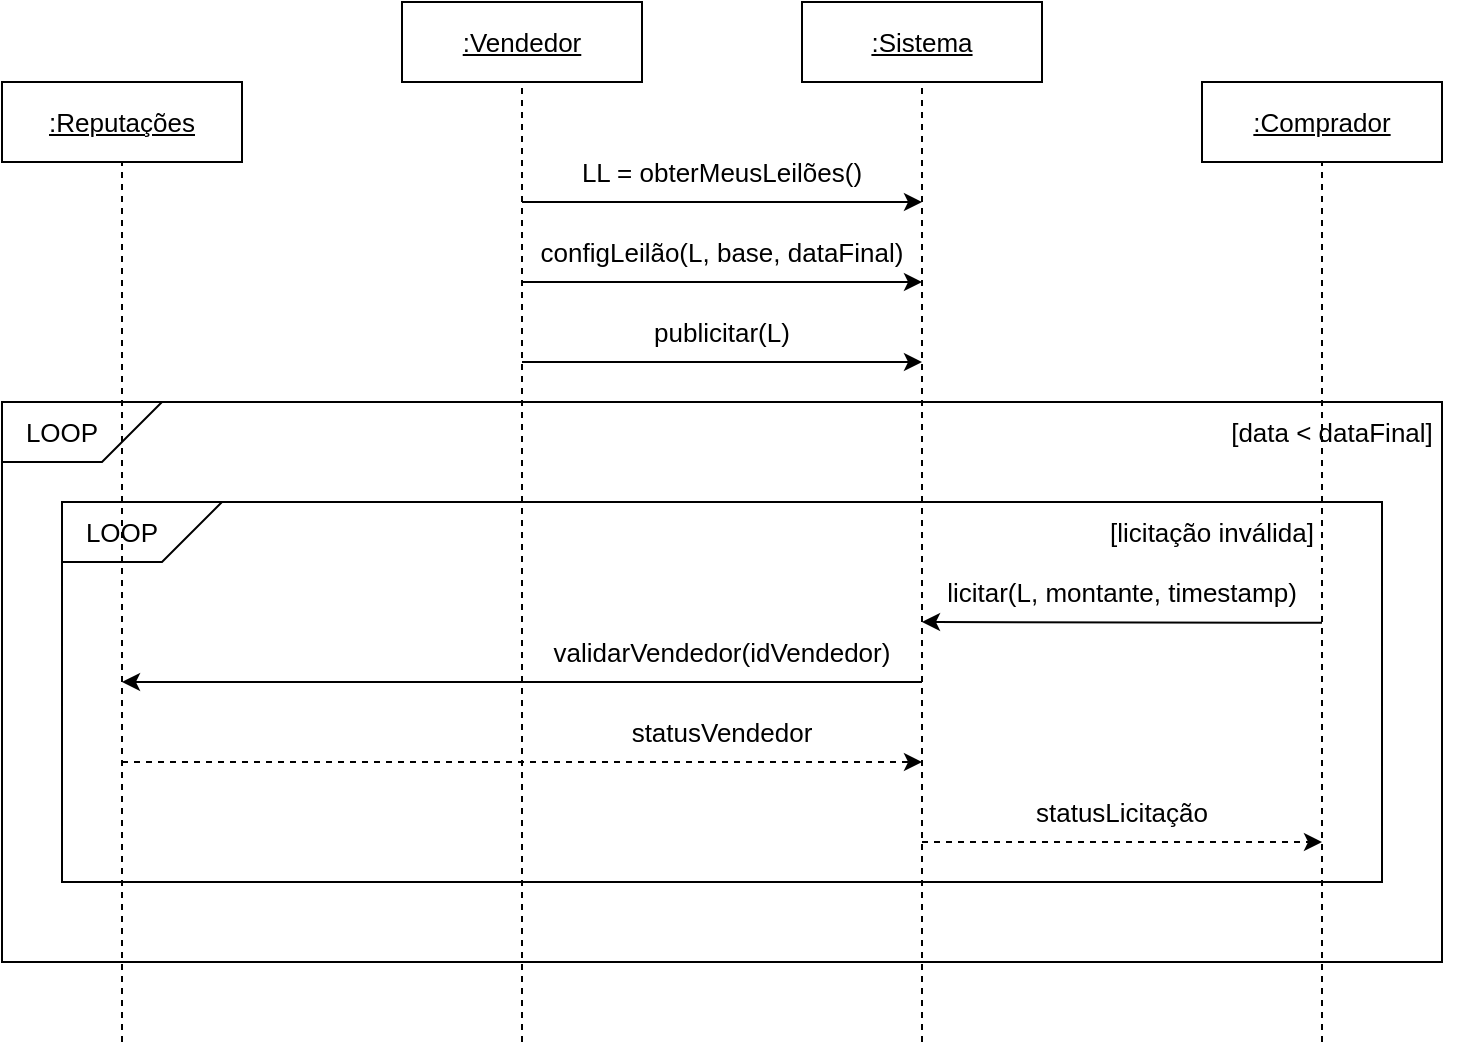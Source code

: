 <mxfile version="18.1.1" type="device"><diagram id="CkuuAFPeBTgD3vncC8q3" name="Page-1"><mxGraphModel dx="1185" dy="628" grid="1" gridSize="10" guides="1" tooltips="1" connect="1" arrows="1" fold="1" page="1" pageScale="1" pageWidth="827" pageHeight="1169" math="0" shadow="0"><root><mxCell id="0"/><mxCell id="1" parent="0"/><mxCell id="TFdUQ2f9A7EuVkcZQJ88-1" value="&lt;u&gt;&lt;font style=&quot;font-size: 13px;&quot;&gt;:Reputações&lt;/font&gt;&lt;/u&gt;" style="rounded=0;whiteSpace=wrap;html=1;" vertex="1" parent="1"><mxGeometry x="40" y="240" width="120" height="40" as="geometry"/></mxCell><mxCell id="TFdUQ2f9A7EuVkcZQJ88-2" value="&lt;u&gt;&lt;font style=&quot;font-size: 13px;&quot;&gt;:Comprador&lt;/font&gt;&lt;/u&gt;" style="rounded=0;whiteSpace=wrap;html=1;" vertex="1" parent="1"><mxGeometry x="640" y="240" width="120" height="40" as="geometry"/></mxCell><mxCell id="TFdUQ2f9A7EuVkcZQJ88-3" value="&lt;u&gt;&lt;font style=&quot;font-size: 13px;&quot;&gt;:Vendedor&lt;/font&gt;&lt;/u&gt;" style="rounded=0;whiteSpace=wrap;html=1;" vertex="1" parent="1"><mxGeometry x="240" y="200" width="120" height="40" as="geometry"/></mxCell><mxCell id="TFdUQ2f9A7EuVkcZQJ88-4" value="&lt;u&gt;&lt;font style=&quot;font-size: 13px;&quot;&gt;:Sistema&lt;/font&gt;&lt;/u&gt;" style="rounded=0;whiteSpace=wrap;html=1;" vertex="1" parent="1"><mxGeometry x="440" y="200" width="120" height="40" as="geometry"/></mxCell><mxCell id="TFdUQ2f9A7EuVkcZQJ88-5" value="" style="endArrow=none;dashed=1;html=1;rounded=0;entryX=0.5;entryY=1;entryDx=0;entryDy=0;" edge="1" parent="1" target="TFdUQ2f9A7EuVkcZQJ88-1"><mxGeometry width="50" height="50" relative="1" as="geometry"><mxPoint x="100" y="720" as="sourcePoint"/><mxPoint x="100" y="290" as="targetPoint"/></mxGeometry></mxCell><mxCell id="TFdUQ2f9A7EuVkcZQJ88-6" value="" style="endArrow=none;dashed=1;html=1;rounded=0;entryX=0.5;entryY=1;entryDx=0;entryDy=0;" edge="1" parent="1" target="TFdUQ2f9A7EuVkcZQJ88-3"><mxGeometry width="50" height="50" relative="1" as="geometry"><mxPoint x="300" y="720" as="sourcePoint"/><mxPoint x="300" y="250" as="targetPoint"/></mxGeometry></mxCell><mxCell id="TFdUQ2f9A7EuVkcZQJ88-7" value="" style="endArrow=none;dashed=1;html=1;rounded=0;entryX=0.5;entryY=1;entryDx=0;entryDy=0;" edge="1" parent="1" target="TFdUQ2f9A7EuVkcZQJ88-4"><mxGeometry width="50" height="50" relative="1" as="geometry"><mxPoint x="500" y="720" as="sourcePoint"/><mxPoint x="500.18" y="250" as="targetPoint"/></mxGeometry></mxCell><mxCell id="TFdUQ2f9A7EuVkcZQJ88-8" value="" style="endArrow=none;dashed=1;html=1;rounded=0;entryX=0.5;entryY=1;entryDx=0;entryDy=0;" edge="1" parent="1" target="TFdUQ2f9A7EuVkcZQJ88-2"><mxGeometry width="50" height="50" relative="1" as="geometry"><mxPoint x="700" y="720" as="sourcePoint"/><mxPoint x="699.76" y="290" as="targetPoint"/></mxGeometry></mxCell><mxCell id="TFdUQ2f9A7EuVkcZQJ88-9" value="" style="endArrow=classic;html=1;rounded=0;" edge="1" parent="1"><mxGeometry width="50" height="50" relative="1" as="geometry"><mxPoint x="300" y="300" as="sourcePoint"/><mxPoint x="500" y="300" as="targetPoint"/></mxGeometry></mxCell><mxCell id="TFdUQ2f9A7EuVkcZQJ88-10" value="" style="endArrow=classic;html=1;rounded=0;" edge="1" parent="1"><mxGeometry width="50" height="50" relative="1" as="geometry"><mxPoint x="300" y="340" as="sourcePoint"/><mxPoint x="500" y="340" as="targetPoint"/></mxGeometry></mxCell><mxCell id="TFdUQ2f9A7EuVkcZQJ88-11" value="" style="endArrow=classic;html=1;rounded=0;" edge="1" parent="1"><mxGeometry width="50" height="50" relative="1" as="geometry"><mxPoint x="300" y="380" as="sourcePoint"/><mxPoint x="500" y="380" as="targetPoint"/></mxGeometry></mxCell><mxCell id="TFdUQ2f9A7EuVkcZQJ88-12" value="&lt;font style=&quot;font-size: 13px;&quot;&gt;LL = obterMeusLeilões()&lt;/font&gt;" style="text;html=1;strokeColor=none;fillColor=none;align=center;verticalAlign=middle;whiteSpace=wrap;rounded=0;" vertex="1" parent="1"><mxGeometry x="320" y="270" width="160" height="30" as="geometry"/></mxCell><mxCell id="TFdUQ2f9A7EuVkcZQJ88-13" value="&lt;font style=&quot;font-size: 13px;&quot;&gt;configLeilão(L, base, dataFinal)&lt;/font&gt;" style="text;html=1;strokeColor=none;fillColor=none;align=center;verticalAlign=middle;whiteSpace=wrap;rounded=0;" vertex="1" parent="1"><mxGeometry x="300" y="310" width="200" height="30" as="geometry"/></mxCell><mxCell id="TFdUQ2f9A7EuVkcZQJ88-15" value="&lt;font style=&quot;font-size: 13px;&quot;&gt;publicitar(L)&lt;/font&gt;" style="text;html=1;strokeColor=none;fillColor=none;align=center;verticalAlign=middle;whiteSpace=wrap;rounded=0;" vertex="1" parent="1"><mxGeometry x="320" y="350" width="160" height="30" as="geometry"/></mxCell><mxCell id="TFdUQ2f9A7EuVkcZQJ88-17" value="" style="rounded=0;whiteSpace=wrap;html=1;fillColor=none;" vertex="1" parent="1"><mxGeometry x="40" y="400" width="720" height="280" as="geometry"/></mxCell><mxCell id="TFdUQ2f9A7EuVkcZQJ88-18" value="&lt;font style=&quot;font-size: 13px;&quot;&gt;[data &amp;lt; dataFinal]&lt;/font&gt;" style="text;html=1;strokeColor=none;fillColor=none;align=center;verticalAlign=middle;whiteSpace=wrap;rounded=0;" vertex="1" parent="1"><mxGeometry x="640" y="400" width="130" height="30" as="geometry"/></mxCell><mxCell id="TFdUQ2f9A7EuVkcZQJ88-20" value="" style="shape=card;whiteSpace=wrap;html=1;fontSize=13;fillColor=none;rotation=-180;" vertex="1" parent="1"><mxGeometry x="40" y="400" width="80" height="30" as="geometry"/></mxCell><mxCell id="TFdUQ2f9A7EuVkcZQJ88-21" value="" style="shape=card;whiteSpace=wrap;html=1;fontSize=13;fillColor=none;rotation=-180;" vertex="1" parent="1"><mxGeometry x="70" y="450" width="80" height="30" as="geometry"/></mxCell><mxCell id="TFdUQ2f9A7EuVkcZQJ88-22" value="" style="rounded=0;whiteSpace=wrap;html=1;fontSize=13;fillColor=none;" vertex="1" parent="1"><mxGeometry x="70" y="450" width="660" height="190" as="geometry"/></mxCell><mxCell id="TFdUQ2f9A7EuVkcZQJ88-23" value="" style="endArrow=classic;html=1;rounded=0;" edge="1" parent="1"><mxGeometry width="50" height="50" relative="1" as="geometry"><mxPoint x="700" y="510.42" as="sourcePoint"/><mxPoint x="500" y="510.0" as="targetPoint"/></mxGeometry></mxCell><mxCell id="TFdUQ2f9A7EuVkcZQJ88-26" value="" style="endArrow=classic;html=1;rounded=0;" edge="1" parent="1"><mxGeometry width="50" height="50" relative="1" as="geometry"><mxPoint x="500" y="540.0" as="sourcePoint"/><mxPoint x="100" y="540" as="targetPoint"/></mxGeometry></mxCell><mxCell id="TFdUQ2f9A7EuVkcZQJ88-27" value="" style="endArrow=classic;html=1;rounded=0;dashed=1;" edge="1" parent="1"><mxGeometry width="50" height="50" relative="1" as="geometry"><mxPoint x="500" y="620" as="sourcePoint"/><mxPoint x="700" y="620" as="targetPoint"/></mxGeometry></mxCell><mxCell id="TFdUQ2f9A7EuVkcZQJ88-29" value="" style="endArrow=classic;html=1;rounded=0;dashed=1;" edge="1" parent="1"><mxGeometry width="50" height="50" relative="1" as="geometry"><mxPoint x="100" y="580" as="sourcePoint"/><mxPoint x="500" y="580" as="targetPoint"/></mxGeometry></mxCell><mxCell id="TFdUQ2f9A7EuVkcZQJ88-32" value="LOOP" style="text;html=1;strokeColor=none;fillColor=none;align=center;verticalAlign=middle;whiteSpace=wrap;rounded=0;fontSize=13;" vertex="1" parent="1"><mxGeometry x="40" y="400" width="60" height="30" as="geometry"/></mxCell><mxCell id="TFdUQ2f9A7EuVkcZQJ88-33" value="LOOP" style="text;html=1;strokeColor=none;fillColor=none;align=center;verticalAlign=middle;whiteSpace=wrap;rounded=0;fontSize=13;" vertex="1" parent="1"><mxGeometry x="70" y="450" width="60" height="30" as="geometry"/></mxCell><mxCell id="TFdUQ2f9A7EuVkcZQJ88-34" value="&lt;font style=&quot;font-size: 13px;&quot;&gt;statusLicitação&lt;/font&gt;" style="text;html=1;strokeColor=none;fillColor=none;align=center;verticalAlign=middle;whiteSpace=wrap;rounded=0;" vertex="1" parent="1"><mxGeometry x="520" y="590" width="160" height="30" as="geometry"/></mxCell><mxCell id="TFdUQ2f9A7EuVkcZQJ88-36" value="&lt;font style=&quot;font-size: 13px;&quot;&gt;statusVendedor&lt;/font&gt;" style="text;html=1;strokeColor=none;fillColor=none;align=center;verticalAlign=middle;whiteSpace=wrap;rounded=0;" vertex="1" parent="1"><mxGeometry x="320" y="550" width="160" height="30" as="geometry"/></mxCell><mxCell id="TFdUQ2f9A7EuVkcZQJ88-37" value="&lt;font style=&quot;font-size: 13px;&quot;&gt;validarVendedor(idVendedor)&lt;/font&gt;" style="text;html=1;strokeColor=none;fillColor=none;align=center;verticalAlign=middle;whiteSpace=wrap;rounded=0;" vertex="1" parent="1"><mxGeometry x="320" y="510" width="160" height="30" as="geometry"/></mxCell><mxCell id="TFdUQ2f9A7EuVkcZQJ88-38" value="&lt;font style=&quot;font-size: 13px;&quot;&gt;[licitação inválida]&lt;/font&gt;" style="text;html=1;strokeColor=none;fillColor=none;align=center;verticalAlign=middle;whiteSpace=wrap;rounded=0;" vertex="1" parent="1"><mxGeometry x="580" y="450" width="130" height="30" as="geometry"/></mxCell><mxCell id="TFdUQ2f9A7EuVkcZQJ88-39" value="&lt;span style=&quot;font-size: 13px;&quot;&gt;licitar(L, montante, timestamp)&lt;/span&gt;" style="text;html=1;strokeColor=none;fillColor=none;align=center;verticalAlign=middle;whiteSpace=wrap;rounded=0;" vertex="1" parent="1"><mxGeometry x="505" y="480" width="190" height="30" as="geometry"/></mxCell></root></mxGraphModel></diagram></mxfile>